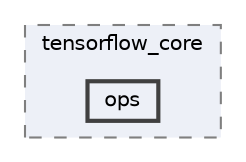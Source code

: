 digraph "Arduino/GetStartedWithMachineLearningOnArduino/tflite-micro-main/signal/tensorflow_core/ops"
{
 // LATEX_PDF_SIZE
  bgcolor="transparent";
  edge [fontname=Helvetica,fontsize=10,labelfontname=Helvetica,labelfontsize=10];
  node [fontname=Helvetica,fontsize=10,shape=box,height=0.2,width=0.4];
  compound=true
  subgraph clusterdir_e34c738fcce77dac6484102affedb1fc {
    graph [ bgcolor="#edf0f7", pencolor="grey50", label="tensorflow_core", fontname=Helvetica,fontsize=10 style="filled,dashed", URL="dir_e34c738fcce77dac6484102affedb1fc.html",tooltip=""]
  dir_bccdf9847b65a0d4cd575a821b578a6e [label="ops", fillcolor="#edf0f7", color="grey25", style="filled,bold", URL="dir_bccdf9847b65a0d4cd575a821b578a6e.html",tooltip=""];
  }
}

